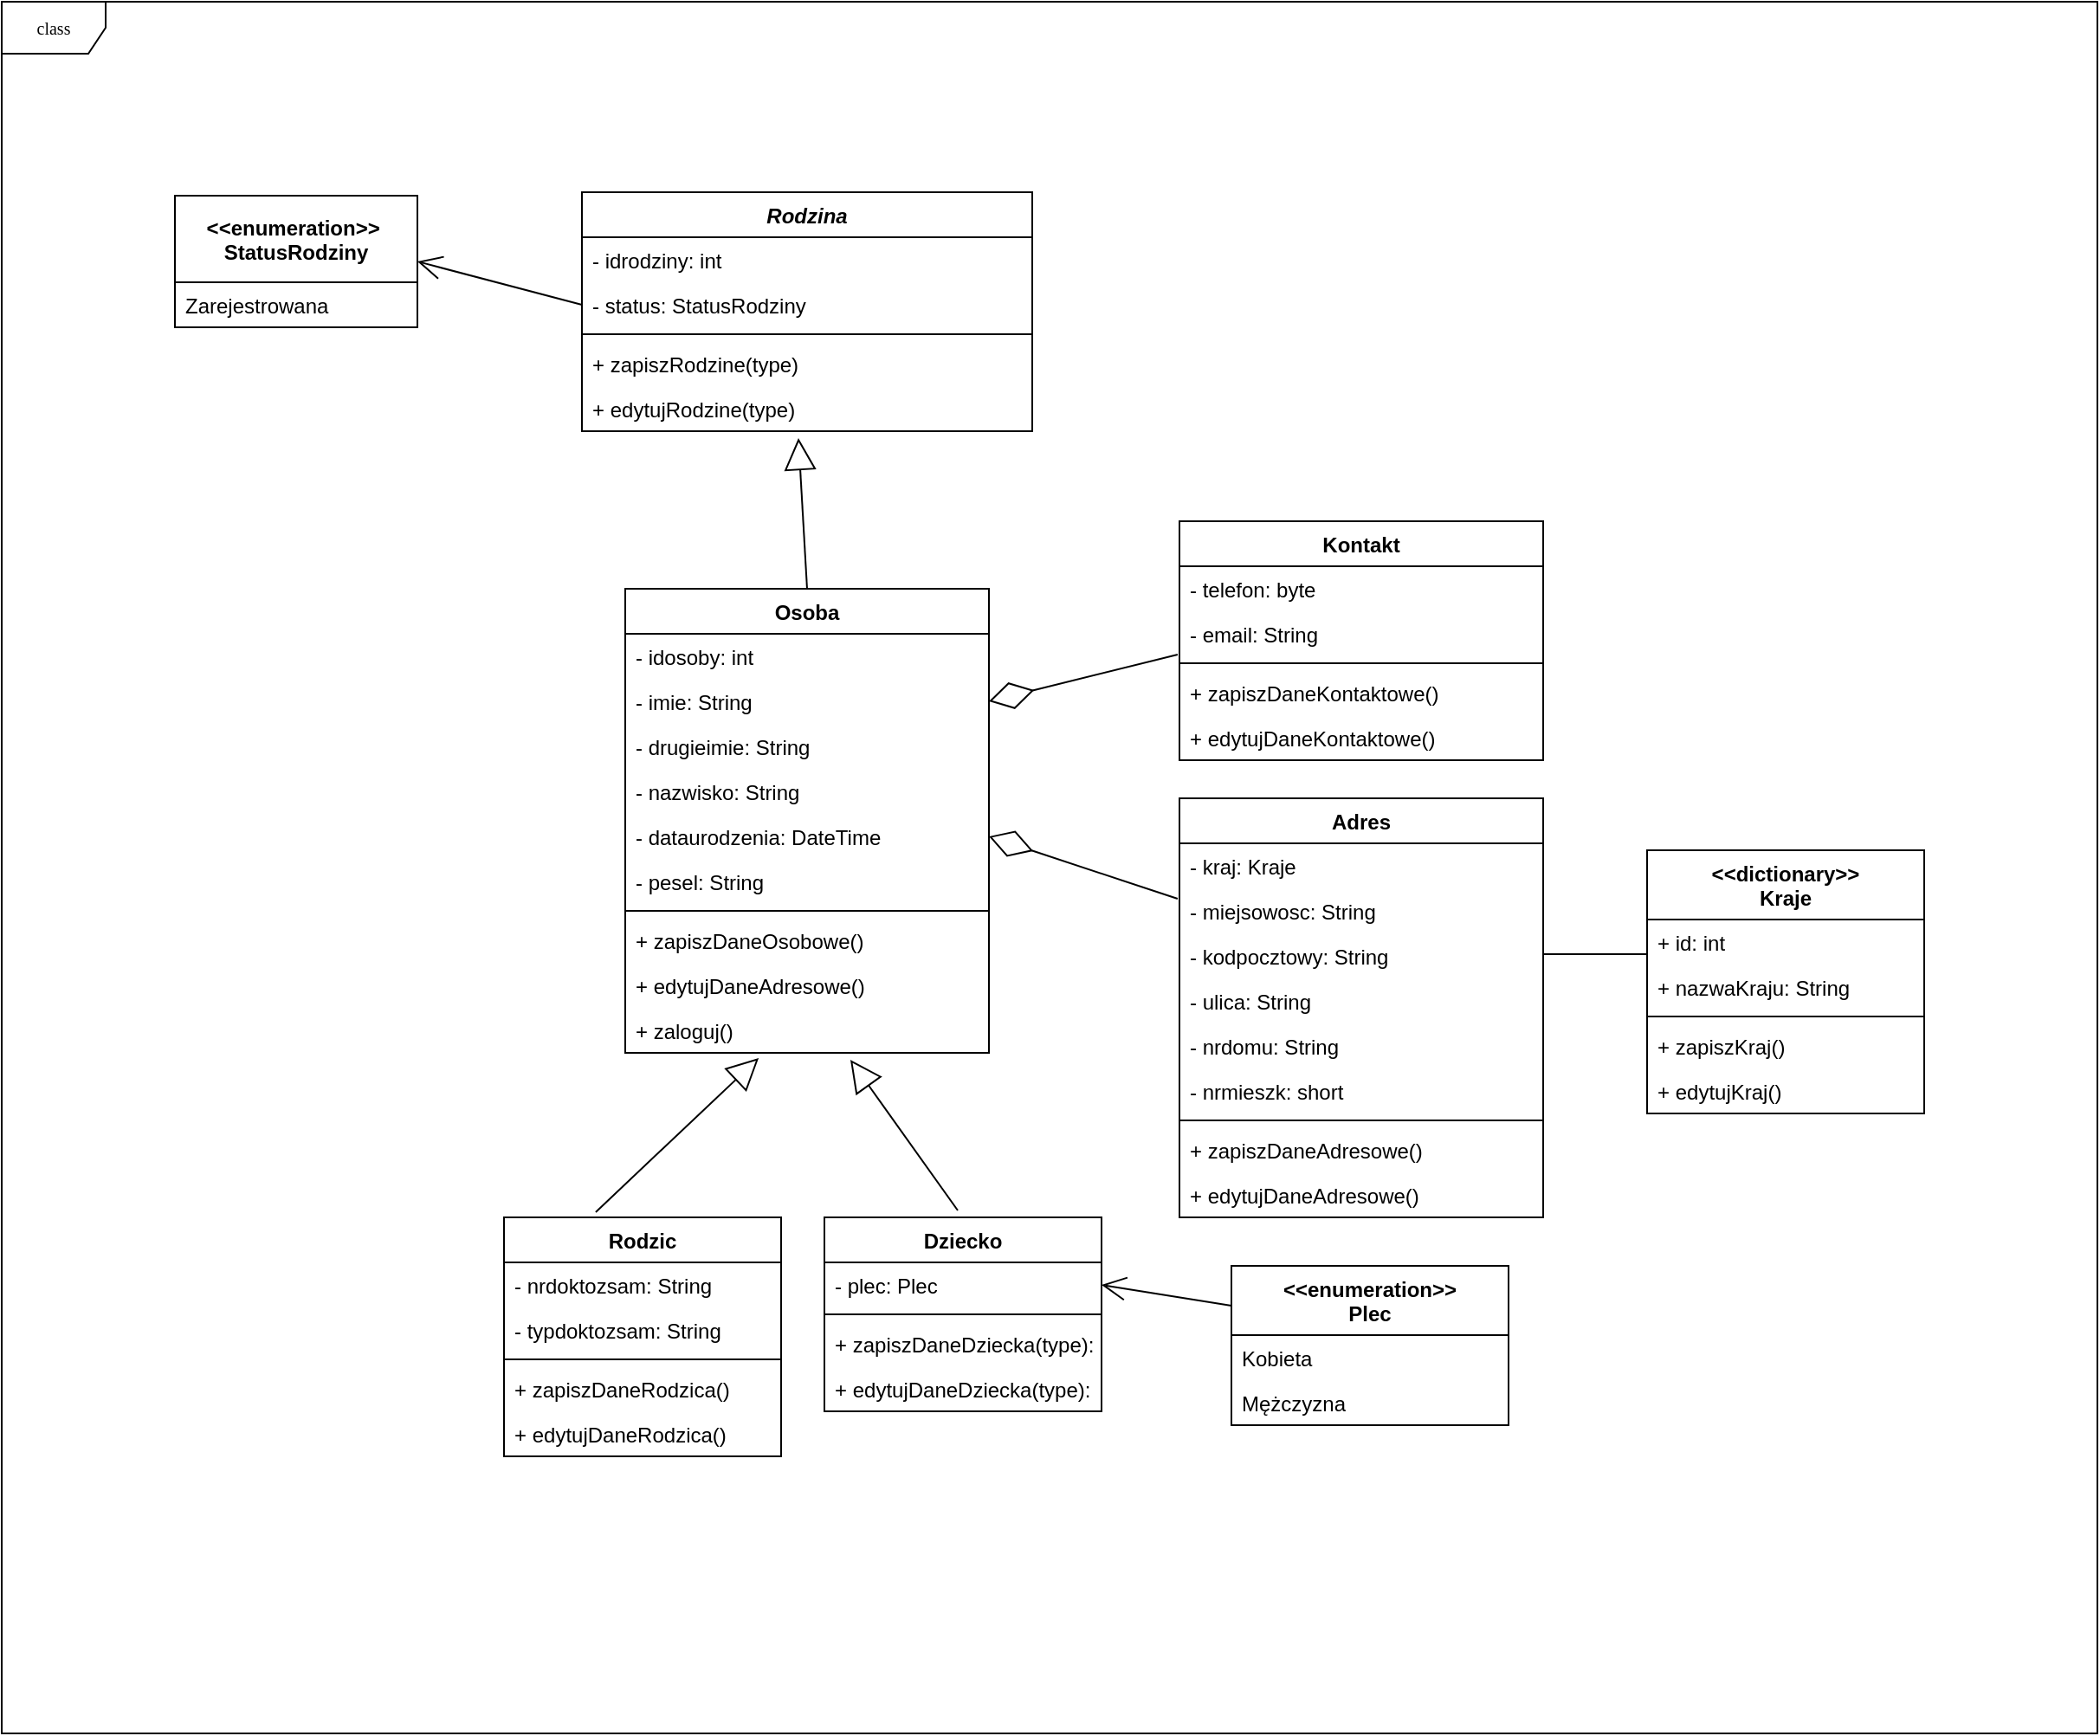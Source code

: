 <mxfile version="14.1.9" type="github">
  <diagram name="Page-1" id="c4acf3e9-155e-7222-9cf6-157b1a14988f">
    <mxGraphModel dx="1796" dy="537" grid="1" gridSize="10" guides="1" tooltips="1" connect="1" arrows="1" fold="1" page="1" pageScale="1" pageWidth="850" pageHeight="1100" background="#ffffff" math="0" shadow="0">
      <root>
        <mxCell id="0" />
        <mxCell id="1" parent="0" />
        <mxCell id="USKEhh2JhUIHj3QI9CC3-44" value="Adres" style="swimlane;fontStyle=1;align=center;verticalAlign=top;childLayout=stackLayout;horizontal=1;startSize=26;horizontalStack=0;resizeParent=1;resizeParentMax=0;resizeLast=0;collapsible=1;marginBottom=0;" parent="1" vertex="1">
          <mxGeometry x="470" y="570" width="210" height="242" as="geometry" />
        </mxCell>
        <mxCell id="USKEhh2JhUIHj3QI9CC3-45" value="- kraj: Kraje" style="text;strokeColor=none;fillColor=none;align=left;verticalAlign=top;spacingLeft=4;spacingRight=4;overflow=hidden;rotatable=0;points=[[0,0.5],[1,0.5]];portConstraint=eastwest;" parent="USKEhh2JhUIHj3QI9CC3-44" vertex="1">
          <mxGeometry y="26" width="210" height="26" as="geometry" />
        </mxCell>
        <mxCell id="USKEhh2JhUIHj3QI9CC3-54" value="- miejsowosc: String" style="text;strokeColor=none;fillColor=none;align=left;verticalAlign=top;spacingLeft=4;spacingRight=4;overflow=hidden;rotatable=0;points=[[0,0.5],[1,0.5]];portConstraint=eastwest;" parent="USKEhh2JhUIHj3QI9CC3-44" vertex="1">
          <mxGeometry y="52" width="210" height="26" as="geometry" />
        </mxCell>
        <mxCell id="USKEhh2JhUIHj3QI9CC3-55" value="- kodpocztowy: String" style="text;strokeColor=none;fillColor=none;align=left;verticalAlign=top;spacingLeft=4;spacingRight=4;overflow=hidden;rotatable=0;points=[[0,0.5],[1,0.5]];portConstraint=eastwest;" parent="USKEhh2JhUIHj3QI9CC3-44" vertex="1">
          <mxGeometry y="78" width="210" height="26" as="geometry" />
        </mxCell>
        <mxCell id="USKEhh2JhUIHj3QI9CC3-61" value="- ulica: String" style="text;strokeColor=none;fillColor=none;align=left;verticalAlign=top;spacingLeft=4;spacingRight=4;overflow=hidden;rotatable=0;points=[[0,0.5],[1,0.5]];portConstraint=eastwest;" parent="USKEhh2JhUIHj3QI9CC3-44" vertex="1">
          <mxGeometry y="104" width="210" height="26" as="geometry" />
        </mxCell>
        <mxCell id="USKEhh2JhUIHj3QI9CC3-56" value="- nrdomu: String" style="text;strokeColor=none;fillColor=none;align=left;verticalAlign=top;spacingLeft=4;spacingRight=4;overflow=hidden;rotatable=0;points=[[0,0.5],[1,0.5]];portConstraint=eastwest;" parent="USKEhh2JhUIHj3QI9CC3-44" vertex="1">
          <mxGeometry y="130" width="210" height="26" as="geometry" />
        </mxCell>
        <mxCell id="USKEhh2JhUIHj3QI9CC3-57" value="- nrmieszk: short" style="text;strokeColor=none;fillColor=none;align=left;verticalAlign=top;spacingLeft=4;spacingRight=4;overflow=hidden;rotatable=0;points=[[0,0.5],[1,0.5]];portConstraint=eastwest;" parent="USKEhh2JhUIHj3QI9CC3-44" vertex="1">
          <mxGeometry y="156" width="210" height="26" as="geometry" />
        </mxCell>
        <mxCell id="USKEhh2JhUIHj3QI9CC3-46" value="" style="line;strokeWidth=1;fillColor=none;align=left;verticalAlign=middle;spacingTop=-1;spacingLeft=3;spacingRight=3;rotatable=0;labelPosition=right;points=[];portConstraint=eastwest;" parent="USKEhh2JhUIHj3QI9CC3-44" vertex="1">
          <mxGeometry y="182" width="210" height="8" as="geometry" />
        </mxCell>
        <mxCell id="USKEhh2JhUIHj3QI9CC3-47" value="+ zapiszDaneAdresowe()" style="text;strokeColor=none;fillColor=none;align=left;verticalAlign=top;spacingLeft=4;spacingRight=4;overflow=hidden;rotatable=0;points=[[0,0.5],[1,0.5]];portConstraint=eastwest;" parent="USKEhh2JhUIHj3QI9CC3-44" vertex="1">
          <mxGeometry y="190" width="210" height="26" as="geometry" />
        </mxCell>
        <mxCell id="USKEhh2JhUIHj3QI9CC3-73" value="+ edytujDaneAdresowe()" style="text;strokeColor=none;fillColor=none;align=left;verticalAlign=top;spacingLeft=4;spacingRight=4;overflow=hidden;rotatable=0;points=[[0,0.5],[1,0.5]];portConstraint=eastwest;" parent="USKEhh2JhUIHj3QI9CC3-44" vertex="1">
          <mxGeometry y="216" width="210" height="26" as="geometry" />
        </mxCell>
        <mxCell id="USKEhh2JhUIHj3QI9CC3-62" value="Kontakt" style="swimlane;fontStyle=1;align=center;verticalAlign=top;childLayout=stackLayout;horizontal=1;startSize=26;horizontalStack=0;resizeParent=1;resizeParentMax=0;resizeLast=0;collapsible=1;marginBottom=0;" parent="1" vertex="1">
          <mxGeometry x="470" y="410" width="210" height="138" as="geometry" />
        </mxCell>
        <mxCell id="USKEhh2JhUIHj3QI9CC3-63" value="- telefon: byte" style="text;strokeColor=none;fillColor=none;align=left;verticalAlign=top;spacingLeft=4;spacingRight=4;overflow=hidden;rotatable=0;points=[[0,0.5],[1,0.5]];portConstraint=eastwest;" parent="USKEhh2JhUIHj3QI9CC3-62" vertex="1">
          <mxGeometry y="26" width="210" height="26" as="geometry" />
        </mxCell>
        <mxCell id="USKEhh2JhUIHj3QI9CC3-66" value="- email: String" style="text;strokeColor=none;fillColor=none;align=left;verticalAlign=top;spacingLeft=4;spacingRight=4;overflow=hidden;rotatable=0;points=[[0,0.5],[1,0.5]];portConstraint=eastwest;" parent="USKEhh2JhUIHj3QI9CC3-62" vertex="1">
          <mxGeometry y="52" width="210" height="26" as="geometry" />
        </mxCell>
        <mxCell id="USKEhh2JhUIHj3QI9CC3-64" value="" style="line;strokeWidth=1;fillColor=none;align=left;verticalAlign=middle;spacingTop=-1;spacingLeft=3;spacingRight=3;rotatable=0;labelPosition=right;points=[];portConstraint=eastwest;" parent="USKEhh2JhUIHj3QI9CC3-62" vertex="1">
          <mxGeometry y="78" width="210" height="8" as="geometry" />
        </mxCell>
        <mxCell id="USKEhh2JhUIHj3QI9CC3-65" value="+ zapiszDaneKontaktowe()" style="text;strokeColor=none;fillColor=none;align=left;verticalAlign=top;spacingLeft=4;spacingRight=4;overflow=hidden;rotatable=0;points=[[0,0.5],[1,0.5]];portConstraint=eastwest;" parent="USKEhh2JhUIHj3QI9CC3-62" vertex="1">
          <mxGeometry y="86" width="210" height="26" as="geometry" />
        </mxCell>
        <mxCell id="USKEhh2JhUIHj3QI9CC3-74" value="+ edytujDaneKontaktowe()" style="text;strokeColor=none;fillColor=none;align=left;verticalAlign=top;spacingLeft=4;spacingRight=4;overflow=hidden;rotatable=0;points=[[0,0.5],[1,0.5]];portConstraint=eastwest;" parent="USKEhh2JhUIHj3QI9CC3-62" vertex="1">
          <mxGeometry y="112" width="210" height="26" as="geometry" />
        </mxCell>
        <mxCell id="USKEhh2JhUIHj3QI9CC3-116" value="Osoba" style="swimlane;fontStyle=1;align=center;verticalAlign=top;childLayout=stackLayout;horizontal=1;startSize=26;horizontalStack=0;resizeParent=1;resizeParentMax=0;resizeLast=0;collapsible=1;marginBottom=0;" parent="1" vertex="1">
          <mxGeometry x="150" y="449" width="210" height="268" as="geometry" />
        </mxCell>
        <mxCell id="USKEhh2JhUIHj3QI9CC3-117" value="- idosoby: int&#xa;" style="text;strokeColor=none;fillColor=none;align=left;verticalAlign=top;spacingLeft=4;spacingRight=4;overflow=hidden;rotatable=0;points=[[0,0.5],[1,0.5]];portConstraint=eastwest;" parent="USKEhh2JhUIHj3QI9CC3-116" vertex="1">
          <mxGeometry y="26" width="210" height="26" as="geometry" />
        </mxCell>
        <mxCell id="USKEhh2JhUIHj3QI9CC3-118" value="- imie: String" style="text;strokeColor=none;fillColor=none;align=left;verticalAlign=top;spacingLeft=4;spacingRight=4;overflow=hidden;rotatable=0;points=[[0,0.5],[1,0.5]];portConstraint=eastwest;" parent="USKEhh2JhUIHj3QI9CC3-116" vertex="1">
          <mxGeometry y="52" width="210" height="26" as="geometry" />
        </mxCell>
        <mxCell id="USKEhh2JhUIHj3QI9CC3-119" value="- drugieimie: String" style="text;strokeColor=none;fillColor=none;align=left;verticalAlign=top;spacingLeft=4;spacingRight=4;overflow=hidden;rotatable=0;points=[[0,0.5],[1,0.5]];portConstraint=eastwest;" parent="USKEhh2JhUIHj3QI9CC3-116" vertex="1">
          <mxGeometry y="78" width="210" height="26" as="geometry" />
        </mxCell>
        <mxCell id="USKEhh2JhUIHj3QI9CC3-120" value="- nazwisko: String" style="text;strokeColor=none;fillColor=none;align=left;verticalAlign=top;spacingLeft=4;spacingRight=4;overflow=hidden;rotatable=0;points=[[0,0.5],[1,0.5]];portConstraint=eastwest;" parent="USKEhh2JhUIHj3QI9CC3-116" vertex="1">
          <mxGeometry y="104" width="210" height="26" as="geometry" />
        </mxCell>
        <mxCell id="USKEhh2JhUIHj3QI9CC3-121" value="- dataurodzenia: DateTime" style="text;strokeColor=none;fillColor=none;align=left;verticalAlign=top;spacingLeft=4;spacingRight=4;overflow=hidden;rotatable=0;points=[[0,0.5],[1,0.5]];portConstraint=eastwest;" parent="USKEhh2JhUIHj3QI9CC3-116" vertex="1">
          <mxGeometry y="130" width="210" height="26" as="geometry" />
        </mxCell>
        <mxCell id="USKEhh2JhUIHj3QI9CC3-122" value="- pesel: String" style="text;strokeColor=none;fillColor=none;align=left;verticalAlign=top;spacingLeft=4;spacingRight=4;overflow=hidden;rotatable=0;points=[[0,0.5],[1,0.5]];portConstraint=eastwest;" parent="USKEhh2JhUIHj3QI9CC3-116" vertex="1">
          <mxGeometry y="156" width="210" height="26" as="geometry" />
        </mxCell>
        <mxCell id="USKEhh2JhUIHj3QI9CC3-126" value="" style="line;strokeWidth=1;fillColor=none;align=left;verticalAlign=middle;spacingTop=-1;spacingLeft=3;spacingRight=3;rotatable=0;labelPosition=right;points=[];portConstraint=eastwest;" parent="USKEhh2JhUIHj3QI9CC3-116" vertex="1">
          <mxGeometry y="182" width="210" height="8" as="geometry" />
        </mxCell>
        <mxCell id="USKEhh2JhUIHj3QI9CC3-127" value="+ zapiszDaneOsobowe()" style="text;strokeColor=none;fillColor=none;align=left;verticalAlign=top;spacingLeft=4;spacingRight=4;overflow=hidden;rotatable=0;points=[[0,0.5],[1,0.5]];portConstraint=eastwest;" parent="USKEhh2JhUIHj3QI9CC3-116" vertex="1">
          <mxGeometry y="190" width="210" height="26" as="geometry" />
        </mxCell>
        <mxCell id="USKEhh2JhUIHj3QI9CC3-128" value="+ edytujDaneAdresowe()" style="text;strokeColor=none;fillColor=none;align=left;verticalAlign=top;spacingLeft=4;spacingRight=4;overflow=hidden;rotatable=0;points=[[0,0.5],[1,0.5]];portConstraint=eastwest;" parent="USKEhh2JhUIHj3QI9CC3-116" vertex="1">
          <mxGeometry y="216" width="210" height="26" as="geometry" />
        </mxCell>
        <mxCell id="USKEhh2JhUIHj3QI9CC3-129" value="+ zaloguj()&#xa;" style="text;strokeColor=none;fillColor=none;align=left;verticalAlign=top;spacingLeft=4;spacingRight=4;overflow=hidden;rotatable=0;points=[[0,0.5],[1,0.5]];portConstraint=eastwest;" parent="USKEhh2JhUIHj3QI9CC3-116" vertex="1">
          <mxGeometry y="242" width="210" height="26" as="geometry" />
        </mxCell>
        <mxCell id="17acba5748e5396b-1" value="class" style="shape=umlFrame;whiteSpace=wrap;html=1;rounded=0;shadow=0;comic=0;labelBackgroundColor=none;strokeWidth=1;fontFamily=Verdana;fontSize=10;align=center;" parent="1" vertex="1">
          <mxGeometry x="-210" y="110" width="1210" height="1000" as="geometry" />
        </mxCell>
        <mxCell id="CAw1qZpy8YnnYkJR81Fb-16" value="" style="endArrow=block;endSize=16;endFill=0;html=1;entryX=0.367;entryY=1.115;entryDx=0;entryDy=0;entryPerimeter=0;exitX=0.331;exitY=-0.047;exitDx=0;exitDy=0;exitPerimeter=0;" parent="1" target="USKEhh2JhUIHj3QI9CC3-129" edge="1">
          <mxGeometry width="160" relative="1" as="geometry">
            <mxPoint x="132.96" y="808.958" as="sourcePoint" />
            <mxPoint x="290" y="840" as="targetPoint" />
          </mxGeometry>
        </mxCell>
        <mxCell id="CAw1qZpy8YnnYkJR81Fb-17" value="" style="endArrow=block;endSize=16;endFill=0;html=1;exitX=0.45;exitY=-0.058;exitDx=0;exitDy=0;exitPerimeter=0;entryX=0.619;entryY=1.154;entryDx=0;entryDy=0;entryPerimeter=0;" parent="1" target="USKEhh2JhUIHj3QI9CC3-129" edge="1">
          <mxGeometry width="160" relative="1" as="geometry">
            <mxPoint x="342" y="808.012" as="sourcePoint" />
            <mxPoint x="430" y="750" as="targetPoint" />
          </mxGeometry>
        </mxCell>
        <mxCell id="CAw1qZpy8YnnYkJR81Fb-18" value="Rodzina" style="swimlane;fontStyle=3;align=center;verticalAlign=top;childLayout=stackLayout;horizontal=1;startSize=26;horizontalStack=0;resizeParent=1;resizeParentMax=0;resizeLast=0;collapsible=1;marginBottom=0;" parent="1" vertex="1">
          <mxGeometry x="125" y="220" width="260" height="138" as="geometry" />
        </mxCell>
        <mxCell id="CAw1qZpy8YnnYkJR81Fb-19" value="- idrodziny: int" style="text;strokeColor=none;fillColor=none;align=left;verticalAlign=top;spacingLeft=4;spacingRight=4;overflow=hidden;rotatable=0;points=[[0,0.5],[1,0.5]];portConstraint=eastwest;" parent="CAw1qZpy8YnnYkJR81Fb-18" vertex="1">
          <mxGeometry y="26" width="260" height="26" as="geometry" />
        </mxCell>
        <mxCell id="L_I5fhqRlDE5KKg7svmX-13" value="- status: StatusRodziny" style="text;strokeColor=none;fillColor=none;align=left;verticalAlign=top;spacingLeft=4;spacingRight=4;overflow=hidden;rotatable=0;points=[[0,0.5],[1,0.5]];portConstraint=eastwest;" parent="CAw1qZpy8YnnYkJR81Fb-18" vertex="1">
          <mxGeometry y="52" width="260" height="26" as="geometry" />
        </mxCell>
        <mxCell id="CAw1qZpy8YnnYkJR81Fb-20" value="" style="line;strokeWidth=1;fillColor=none;align=left;verticalAlign=middle;spacingTop=-1;spacingLeft=3;spacingRight=3;rotatable=0;labelPosition=right;points=[];portConstraint=eastwest;" parent="CAw1qZpy8YnnYkJR81Fb-18" vertex="1">
          <mxGeometry y="78" width="260" height="8" as="geometry" />
        </mxCell>
        <mxCell id="CAw1qZpy8YnnYkJR81Fb-21" value="+ zapiszRodzine(type)" style="text;strokeColor=none;fillColor=none;align=left;verticalAlign=top;spacingLeft=4;spacingRight=4;overflow=hidden;rotatable=0;points=[[0,0.5],[1,0.5]];portConstraint=eastwest;" parent="CAw1qZpy8YnnYkJR81Fb-18" vertex="1">
          <mxGeometry y="86" width="260" height="26" as="geometry" />
        </mxCell>
        <mxCell id="L_I5fhqRlDE5KKg7svmX-23" value="+ edytujRodzine(type)" style="text;strokeColor=none;fillColor=none;align=left;verticalAlign=top;spacingLeft=4;spacingRight=4;overflow=hidden;rotatable=0;points=[[0,0.5],[1,0.5]];portConstraint=eastwest;" parent="CAw1qZpy8YnnYkJR81Fb-18" vertex="1">
          <mxGeometry y="112" width="260" height="26" as="geometry" />
        </mxCell>
        <mxCell id="L_I5fhqRlDE5KKg7svmX-7" value="" style="endArrow=diamondThin;endFill=0;endSize=24;html=1;exitX=-0.005;exitY=0.962;exitDx=0;exitDy=0;entryX=1;entryY=0.5;entryDx=0;entryDy=0;exitPerimeter=0;" parent="1" source="USKEhh2JhUIHj3QI9CC3-66" target="USKEhh2JhUIHj3QI9CC3-118" edge="1">
          <mxGeometry width="160" relative="1" as="geometry">
            <mxPoint x="-60" y="430" as="sourcePoint" />
            <mxPoint x="380" y="510" as="targetPoint" />
          </mxGeometry>
        </mxCell>
        <mxCell id="L_I5fhqRlDE5KKg7svmX-8" value="" style="endArrow=diamondThin;endFill=0;endSize=24;html=1;exitX=-0.005;exitY=0.231;exitDx=0;exitDy=0;exitPerimeter=0;entryX=1;entryY=0.5;entryDx=0;entryDy=0;" parent="1" source="USKEhh2JhUIHj3QI9CC3-54" target="USKEhh2JhUIHj3QI9CC3-121" edge="1">
          <mxGeometry width="160" relative="1" as="geometry">
            <mxPoint x="150" y="410" as="sourcePoint" />
            <mxPoint x="370" y="600" as="targetPoint" />
          </mxGeometry>
        </mxCell>
        <mxCell id="L_I5fhqRlDE5KKg7svmX-24" value="&lt;&lt;dictionary&gt;&gt; &#xa;Kraje&#xa;" style="swimlane;fontStyle=1;align=center;verticalAlign=top;childLayout=stackLayout;horizontal=1;startSize=40;horizontalStack=0;resizeParent=1;resizeParentMax=0;resizeLast=0;collapsible=1;marginBottom=0;" parent="1" vertex="1">
          <mxGeometry x="740" y="600" width="160" height="152" as="geometry" />
        </mxCell>
        <mxCell id="L_I5fhqRlDE5KKg7svmX-25" value="+ id: int" style="text;strokeColor=none;fillColor=none;align=left;verticalAlign=top;spacingLeft=4;spacingRight=4;overflow=hidden;rotatable=0;points=[[0,0.5],[1,0.5]];portConstraint=eastwest;" parent="L_I5fhqRlDE5KKg7svmX-24" vertex="1">
          <mxGeometry y="40" width="160" height="26" as="geometry" />
        </mxCell>
        <mxCell id="L_I5fhqRlDE5KKg7svmX-26" value="+ nazwaKraju: String" style="text;strokeColor=none;fillColor=none;align=left;verticalAlign=top;spacingLeft=4;spacingRight=4;overflow=hidden;rotatable=0;points=[[0,0.5],[1,0.5]];portConstraint=eastwest;" parent="L_I5fhqRlDE5KKg7svmX-24" vertex="1">
          <mxGeometry y="66" width="160" height="26" as="geometry" />
        </mxCell>
        <mxCell id="L_I5fhqRlDE5KKg7svmX-27" value="" style="line;strokeWidth=1;fillColor=none;align=left;verticalAlign=middle;spacingTop=-1;spacingLeft=3;spacingRight=3;rotatable=0;labelPosition=right;points=[];portConstraint=eastwest;" parent="L_I5fhqRlDE5KKg7svmX-24" vertex="1">
          <mxGeometry y="92" width="160" height="8" as="geometry" />
        </mxCell>
        <mxCell id="L_I5fhqRlDE5KKg7svmX-28" value="+ zapiszKraj()" style="text;strokeColor=none;fillColor=none;align=left;verticalAlign=top;spacingLeft=4;spacingRight=4;overflow=hidden;rotatable=0;points=[[0,0.5],[1,0.5]];portConstraint=eastwest;" parent="L_I5fhqRlDE5KKg7svmX-24" vertex="1">
          <mxGeometry y="100" width="160" height="26" as="geometry" />
        </mxCell>
        <mxCell id="L_I5fhqRlDE5KKg7svmX-29" value="+ edytujKraj()" style="text;strokeColor=none;fillColor=none;align=left;verticalAlign=top;spacingLeft=4;spacingRight=4;overflow=hidden;rotatable=0;points=[[0,0.5],[1,0.5]];portConstraint=eastwest;" parent="L_I5fhqRlDE5KKg7svmX-24" vertex="1">
          <mxGeometry y="126" width="160" height="26" as="geometry" />
        </mxCell>
        <mxCell id="L_I5fhqRlDE5KKg7svmX-33" value="" style="endArrow=block;endSize=16;endFill=0;html=1;exitX=0.5;exitY=0;exitDx=0;exitDy=0;" parent="1" source="USKEhh2JhUIHj3QI9CC3-116" edge="1">
          <mxGeometry width="160" relative="1" as="geometry">
            <mxPoint x="200" y="440" as="sourcePoint" />
            <mxPoint x="250" y="362" as="targetPoint" />
          </mxGeometry>
        </mxCell>
        <mxCell id="L_I5fhqRlDE5KKg7svmX-37" value="" style="endArrow=none;html=1;edgeStyle=orthogonalEdgeStyle;" parent="1" edge="1">
          <mxGeometry relative="1" as="geometry">
            <mxPoint x="680" y="660" as="sourcePoint" />
            <mxPoint x="740" y="660" as="targetPoint" />
          </mxGeometry>
        </mxCell>
        <mxCell id="L_I5fhqRlDE5KKg7svmX-48" value="Rodzic" style="swimlane;fontStyle=1;align=center;verticalAlign=top;childLayout=stackLayout;horizontal=1;startSize=26;horizontalStack=0;resizeParent=1;resizeParentMax=0;resizeLast=0;collapsible=1;marginBottom=0;" parent="1" vertex="1">
          <mxGeometry x="80" y="812" width="160" height="138" as="geometry" />
        </mxCell>
        <mxCell id="L_I5fhqRlDE5KKg7svmX-49" value="- nrdoktozsam: String" style="text;strokeColor=none;fillColor=none;align=left;verticalAlign=top;spacingLeft=4;spacingRight=4;overflow=hidden;rotatable=0;points=[[0,0.5],[1,0.5]];portConstraint=eastwest;" parent="L_I5fhqRlDE5KKg7svmX-48" vertex="1">
          <mxGeometry y="26" width="160" height="26" as="geometry" />
        </mxCell>
        <mxCell id="L_I5fhqRlDE5KKg7svmX-53" value="- typdoktozsam: String" style="text;strokeColor=none;fillColor=none;align=left;verticalAlign=top;spacingLeft=4;spacingRight=4;overflow=hidden;rotatable=0;points=[[0,0.5],[1,0.5]];portConstraint=eastwest;" parent="L_I5fhqRlDE5KKg7svmX-48" vertex="1">
          <mxGeometry y="52" width="160" height="26" as="geometry" />
        </mxCell>
        <mxCell id="L_I5fhqRlDE5KKg7svmX-50" value="" style="line;strokeWidth=1;fillColor=none;align=left;verticalAlign=middle;spacingTop=-1;spacingLeft=3;spacingRight=3;rotatable=0;labelPosition=right;points=[];portConstraint=eastwest;" parent="L_I5fhqRlDE5KKg7svmX-48" vertex="1">
          <mxGeometry y="78" width="160" height="8" as="geometry" />
        </mxCell>
        <mxCell id="L_I5fhqRlDE5KKg7svmX-51" value="+ zapiszDaneRodzica()" style="text;strokeColor=none;fillColor=none;align=left;verticalAlign=top;spacingLeft=4;spacingRight=4;overflow=hidden;rotatable=0;points=[[0,0.5],[1,0.5]];portConstraint=eastwest;" parent="L_I5fhqRlDE5KKg7svmX-48" vertex="1">
          <mxGeometry y="86" width="160" height="26" as="geometry" />
        </mxCell>
        <mxCell id="L_I5fhqRlDE5KKg7svmX-52" value="+ edytujDaneRodzica()" style="text;strokeColor=none;fillColor=none;align=left;verticalAlign=top;spacingLeft=4;spacingRight=4;overflow=hidden;rotatable=0;points=[[0,0.5],[1,0.5]];portConstraint=eastwest;" parent="L_I5fhqRlDE5KKg7svmX-48" vertex="1">
          <mxGeometry y="112" width="160" height="26" as="geometry" />
        </mxCell>
        <mxCell id="L_I5fhqRlDE5KKg7svmX-63" value="Dziecko" style="swimlane;fontStyle=1;align=center;verticalAlign=top;childLayout=stackLayout;horizontal=1;startSize=26;horizontalStack=0;resizeParent=1;resizeParentMax=0;resizeLast=0;collapsible=1;marginBottom=0;" parent="1" vertex="1">
          <mxGeometry x="265" y="812" width="160" height="112" as="geometry" />
        </mxCell>
        <mxCell id="L_I5fhqRlDE5KKg7svmX-64" value="- plec: Plec" style="text;strokeColor=none;fillColor=none;align=left;verticalAlign=top;spacingLeft=4;spacingRight=4;overflow=hidden;rotatable=0;points=[[0,0.5],[1,0.5]];portConstraint=eastwest;" parent="L_I5fhqRlDE5KKg7svmX-63" vertex="1">
          <mxGeometry y="26" width="160" height="26" as="geometry" />
        </mxCell>
        <mxCell id="L_I5fhqRlDE5KKg7svmX-65" value="" style="line;strokeWidth=1;fillColor=none;align=left;verticalAlign=middle;spacingTop=-1;spacingLeft=3;spacingRight=3;rotatable=0;labelPosition=right;points=[];portConstraint=eastwest;" parent="L_I5fhqRlDE5KKg7svmX-63" vertex="1">
          <mxGeometry y="52" width="160" height="8" as="geometry" />
        </mxCell>
        <mxCell id="L_I5fhqRlDE5KKg7svmX-66" value="+ zapiszDaneDziecka(type): type" style="text;strokeColor=none;fillColor=none;align=left;verticalAlign=top;spacingLeft=4;spacingRight=4;overflow=hidden;rotatable=0;points=[[0,0.5],[1,0.5]];portConstraint=eastwest;" parent="L_I5fhqRlDE5KKg7svmX-63" vertex="1">
          <mxGeometry y="60" width="160" height="26" as="geometry" />
        </mxCell>
        <mxCell id="L_I5fhqRlDE5KKg7svmX-67" value="+ edytujDaneDziecka(type): type" style="text;strokeColor=none;fillColor=none;align=left;verticalAlign=top;spacingLeft=4;spacingRight=4;overflow=hidden;rotatable=0;points=[[0,0.5],[1,0.5]];portConstraint=eastwest;" parent="L_I5fhqRlDE5KKg7svmX-63" vertex="1">
          <mxGeometry y="86" width="160" height="26" as="geometry" />
        </mxCell>
        <mxCell id="bFy3m6BZ3V7HCHtUFTF8-1" value="&lt;&lt;enumeration&gt;&gt;&#xa;Plec" style="swimlane;fontStyle=1;childLayout=stackLayout;horizontal=1;startSize=40;fillColor=none;horizontalStack=0;resizeParent=1;resizeParentMax=0;resizeLast=0;collapsible=1;marginBottom=0;" vertex="1" parent="1">
          <mxGeometry x="500" y="840" width="160" height="92" as="geometry" />
        </mxCell>
        <mxCell id="bFy3m6BZ3V7HCHtUFTF8-2" value="Kobieta" style="text;strokeColor=none;fillColor=none;align=left;verticalAlign=top;spacingLeft=4;spacingRight=4;overflow=hidden;rotatable=0;points=[[0,0.5],[1,0.5]];portConstraint=eastwest;" vertex="1" parent="bFy3m6BZ3V7HCHtUFTF8-1">
          <mxGeometry y="40" width="160" height="26" as="geometry" />
        </mxCell>
        <mxCell id="bFy3m6BZ3V7HCHtUFTF8-3" value="Mężczyzna" style="text;strokeColor=none;fillColor=none;align=left;verticalAlign=top;spacingLeft=4;spacingRight=4;overflow=hidden;rotatable=0;points=[[0,0.5],[1,0.5]];portConstraint=eastwest;" vertex="1" parent="bFy3m6BZ3V7HCHtUFTF8-1">
          <mxGeometry y="66" width="160" height="26" as="geometry" />
        </mxCell>
        <mxCell id="bFy3m6BZ3V7HCHtUFTF8-5" value="" style="endArrow=open;endFill=1;endSize=12;html=1;entryX=1;entryY=0.5;entryDx=0;entryDy=0;exitX=0;exitY=0.25;exitDx=0;exitDy=0;" edge="1" parent="1" source="bFy3m6BZ3V7HCHtUFTF8-1" target="L_I5fhqRlDE5KKg7svmX-64">
          <mxGeometry width="160" relative="1" as="geometry">
            <mxPoint x="470" y="980" as="sourcePoint" />
            <mxPoint x="630" y="980" as="targetPoint" />
          </mxGeometry>
        </mxCell>
        <mxCell id="bFy3m6BZ3V7HCHtUFTF8-6" value="&lt;&lt;enumeration&gt;&gt; &#xa;StatusRodziny" style="swimlane;fontStyle=1;childLayout=stackLayout;horizontal=1;startSize=50;fillColor=none;horizontalStack=0;resizeParent=1;resizeParentMax=0;resizeLast=0;collapsible=1;marginBottom=0;" vertex="1" parent="1">
          <mxGeometry x="-110" y="222" width="140" height="76" as="geometry" />
        </mxCell>
        <mxCell id="bFy3m6BZ3V7HCHtUFTF8-7" value="Zarejestrowana" style="text;strokeColor=none;fillColor=none;align=left;verticalAlign=top;spacingLeft=4;spacingRight=4;overflow=hidden;rotatable=0;points=[[0,0.5],[1,0.5]];portConstraint=eastwest;" vertex="1" parent="bFy3m6BZ3V7HCHtUFTF8-6">
          <mxGeometry y="50" width="140" height="26" as="geometry" />
        </mxCell>
        <mxCell id="bFy3m6BZ3V7HCHtUFTF8-10" value="" style="endArrow=open;endFill=1;endSize=12;html=1;exitX=0;exitY=0.5;exitDx=0;exitDy=0;entryX=1;entryY=0.5;entryDx=0;entryDy=0;" edge="1" parent="1" source="L_I5fhqRlDE5KKg7svmX-13" target="bFy3m6BZ3V7HCHtUFTF8-6">
          <mxGeometry width="160" relative="1" as="geometry">
            <mxPoint x="-130" y="273" as="sourcePoint" />
            <mxPoint x="-200" y="330" as="targetPoint" />
          </mxGeometry>
        </mxCell>
      </root>
    </mxGraphModel>
  </diagram>
</mxfile>
